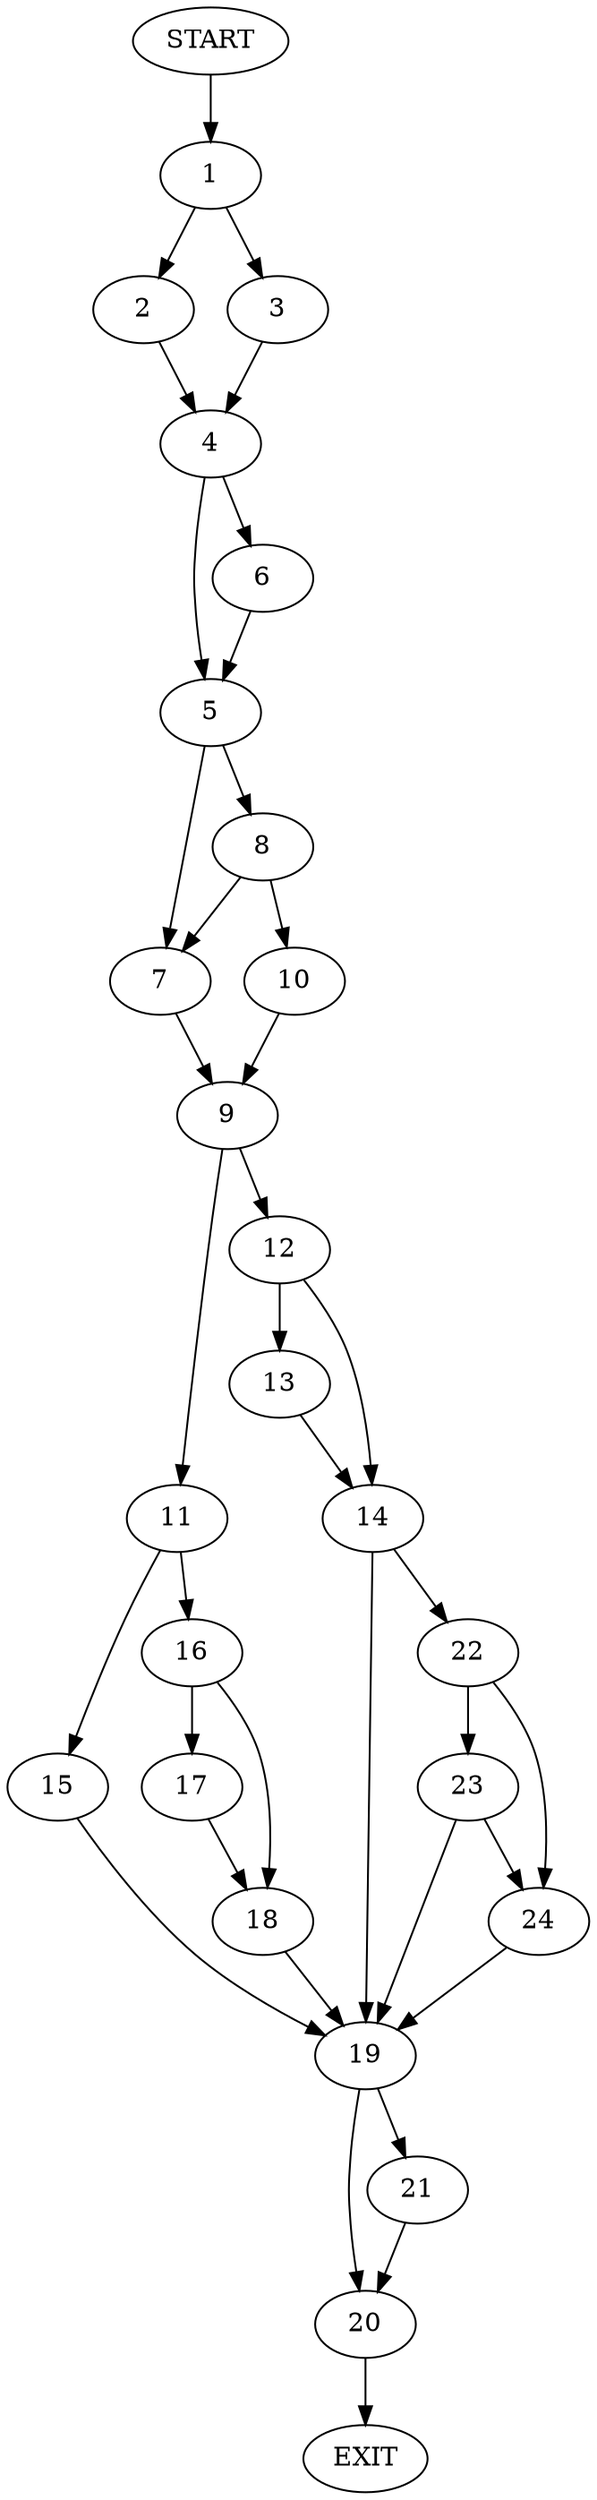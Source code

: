 digraph {
0 [label="START"]
25 [label="EXIT"]
0 -> 1
1 -> 2
1 -> 3
2 -> 4
3 -> 4
4 -> 5
4 -> 6
6 -> 5
5 -> 7
5 -> 8
7 -> 9
8 -> 7
8 -> 10
10 -> 9
9 -> 11
9 -> 12
12 -> 13
12 -> 14
11 -> 15
11 -> 16
16 -> 17
16 -> 18
15 -> 19
17 -> 18
18 -> 19
19 -> 20
19 -> 21
14 -> 22
14 -> 19
13 -> 14
22 -> 23
22 -> 24
24 -> 19
23 -> 19
23 -> 24
21 -> 20
20 -> 25
}
